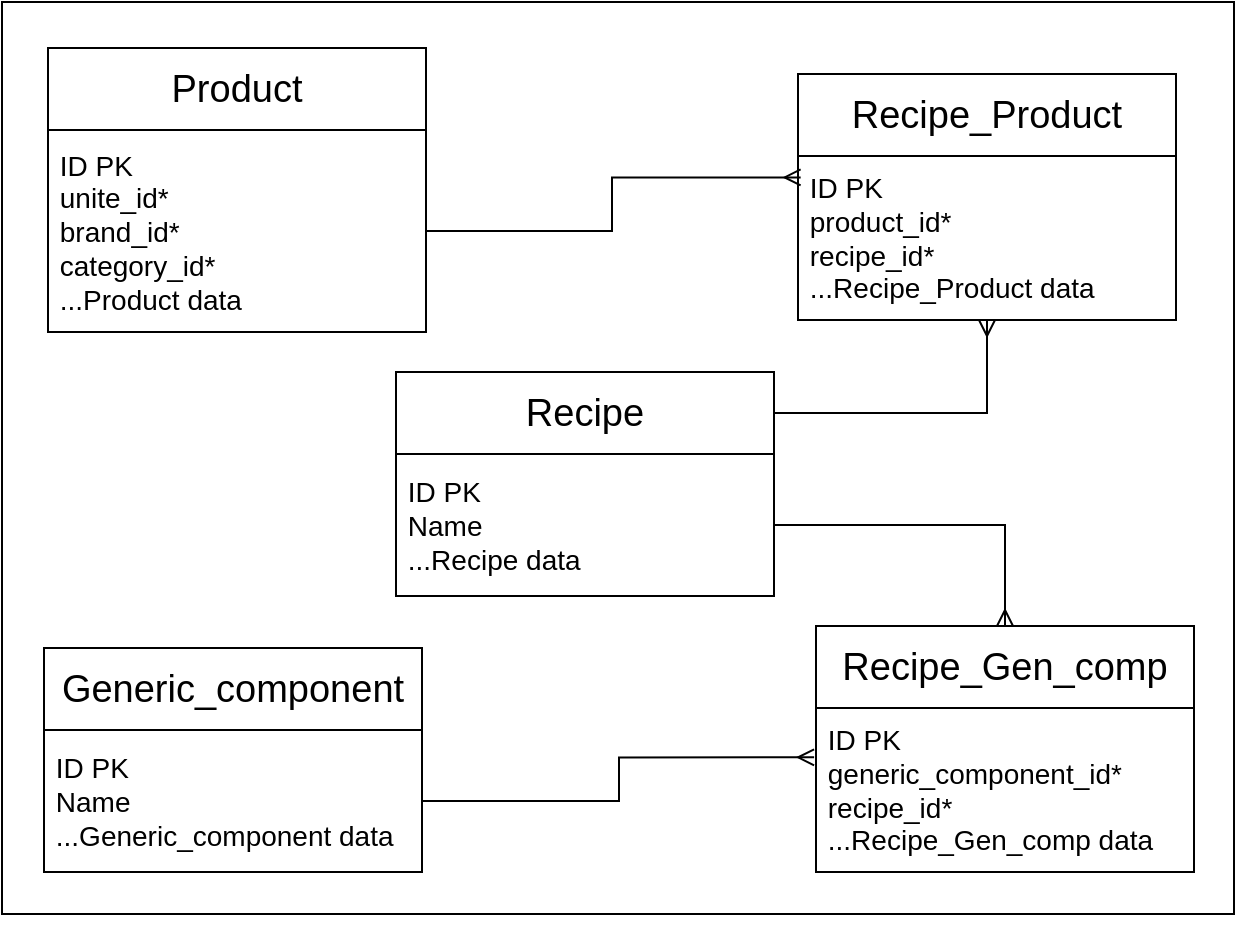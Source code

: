 <mxfile version="23.1.5" type="device">
  <diagram name="Page-1" id="96EmmHNXNepp5pDG3cdx">
    <mxGraphModel dx="1035" dy="1056" grid="0" gridSize="10" guides="1" tooltips="1" connect="1" arrows="1" fold="1" page="0" pageScale="1" pageWidth="850" pageHeight="1100" math="0" shadow="0">
      <root>
        <mxCell id="0" />
        <mxCell id="1" parent="0" />
        <mxCell id="ssUw7YgeDFI9sHL6AzHZ-25" value="" style="rounded=0;whiteSpace=wrap;html=1;" vertex="1" parent="1">
          <mxGeometry x="135" y="-143" width="616" height="456" as="geometry" />
        </mxCell>
        <mxCell id="ssUw7YgeDFI9sHL6AzHZ-1" value="" style="group" vertex="1" connectable="0" parent="1">
          <mxGeometry x="158" y="-120" width="189" height="142" as="geometry" />
        </mxCell>
        <mxCell id="ssUw7YgeDFI9sHL6AzHZ-2" value="&lt;font style=&quot;font-size: 19px;&quot;&gt;Product&lt;/font&gt;" style="rounded=0;whiteSpace=wrap;html=1;" vertex="1" parent="ssUw7YgeDFI9sHL6AzHZ-1">
          <mxGeometry width="189" height="41" as="geometry" />
        </mxCell>
        <mxCell id="ssUw7YgeDFI9sHL6AzHZ-3" value="&lt;div style=&quot;font-size: 14px;&quot; align=&quot;left&quot;&gt;&lt;font style=&quot;font-size: 14px;&quot;&gt;&amp;nbsp;ID PK&lt;/font&gt;&lt;/div&gt;&lt;div style=&quot;font-size: 14px;&quot; align=&quot;left&quot;&gt;&amp;nbsp;unite_id*&lt;br&gt;&lt;/div&gt;&lt;div style=&quot;font-size: 14px;&quot; align=&quot;left&quot;&gt;&amp;nbsp;brand_id*&lt;/div&gt;&lt;div style=&quot;font-size: 14px;&quot; align=&quot;left&quot;&gt;&amp;nbsp;category_id*&lt;/div&gt;&lt;div style=&quot;font-size: 14px;&quot; align=&quot;left&quot;&gt;&lt;font style=&quot;font-size: 14px;&quot;&gt;&amp;nbsp;...Product data&lt;br&gt;&lt;/font&gt;&lt;/div&gt;" style="rounded=0;whiteSpace=wrap;html=1;align=left;" vertex="1" parent="ssUw7YgeDFI9sHL6AzHZ-1">
          <mxGeometry y="41" width="189" height="101" as="geometry" />
        </mxCell>
        <mxCell id="ssUw7YgeDFI9sHL6AzHZ-4" value="" style="group" vertex="1" connectable="0" parent="1">
          <mxGeometry x="332" y="42" width="189" height="142" as="geometry" />
        </mxCell>
        <mxCell id="ssUw7YgeDFI9sHL6AzHZ-5" value="&lt;font style=&quot;font-size: 19px;&quot;&gt;Recipe&lt;/font&gt;" style="rounded=0;whiteSpace=wrap;html=1;" vertex="1" parent="ssUw7YgeDFI9sHL6AzHZ-4">
          <mxGeometry width="189" height="41" as="geometry" />
        </mxCell>
        <mxCell id="ssUw7YgeDFI9sHL6AzHZ-6" value="&lt;div style=&quot;font-size: 14px;&quot; align=&quot;left&quot;&gt;&lt;font style=&quot;font-size: 14px;&quot;&gt;&amp;nbsp;ID PK&lt;/font&gt;&lt;/div&gt;&lt;div style=&quot;font-size: 14px;&quot; align=&quot;left&quot;&gt;&amp;nbsp;Name&lt;/div&gt;&lt;div style=&quot;font-size: 14px;&quot; align=&quot;left&quot;&gt;&lt;font style=&quot;font-size: 14px;&quot;&gt;&amp;nbsp;...Recipe data&lt;br&gt;&lt;/font&gt;&lt;/div&gt;" style="rounded=0;whiteSpace=wrap;html=1;align=left;" vertex="1" parent="ssUw7YgeDFI9sHL6AzHZ-4">
          <mxGeometry y="41" width="189" height="71" as="geometry" />
        </mxCell>
        <mxCell id="ssUw7YgeDFI9sHL6AzHZ-7" value="" style="group" vertex="1" connectable="0" parent="1">
          <mxGeometry x="533" y="-107" width="189" height="142" as="geometry" />
        </mxCell>
        <mxCell id="ssUw7YgeDFI9sHL6AzHZ-8" value="&lt;font style=&quot;font-size: 19px;&quot;&gt;Recipe_Product&lt;/font&gt;" style="rounded=0;whiteSpace=wrap;html=1;" vertex="1" parent="ssUw7YgeDFI9sHL6AzHZ-7">
          <mxGeometry width="189" height="41" as="geometry" />
        </mxCell>
        <mxCell id="ssUw7YgeDFI9sHL6AzHZ-9" value="&lt;div style=&quot;font-size: 14px;&quot; align=&quot;left&quot;&gt;&lt;font style=&quot;font-size: 14px;&quot;&gt;&amp;nbsp;ID PK&lt;/font&gt;&lt;/div&gt;&lt;div style=&quot;font-size: 14px;&quot; align=&quot;left&quot;&gt;&lt;font style=&quot;font-size: 14px;&quot;&gt;&amp;nbsp;product_id*&lt;/font&gt;&lt;/div&gt;&lt;div style=&quot;font-size: 14px;&quot; align=&quot;left&quot;&gt;&amp;nbsp;recipe_id*&lt;/div&gt;&lt;div style=&quot;font-size: 14px;&quot; align=&quot;left&quot;&gt;&lt;font style=&quot;font-size: 14px;&quot;&gt;&amp;nbsp;...Recipe_Product data&lt;br&gt;&lt;/font&gt;&lt;/div&gt;" style="rounded=0;whiteSpace=wrap;html=1;align=left;" vertex="1" parent="ssUw7YgeDFI9sHL6AzHZ-7">
          <mxGeometry y="41" width="189" height="82" as="geometry" />
        </mxCell>
        <mxCell id="ssUw7YgeDFI9sHL6AzHZ-10" style="edgeStyle=orthogonalEdgeStyle;rounded=0;orthogonalLoop=1;jettySize=auto;html=1;entryX=0.5;entryY=1;entryDx=0;entryDy=0;endArrow=ERmany;endFill=0;" edge="1" parent="1" source="ssUw7YgeDFI9sHL6AzHZ-5" target="ssUw7YgeDFI9sHL6AzHZ-9">
          <mxGeometry relative="1" as="geometry" />
        </mxCell>
        <mxCell id="ssUw7YgeDFI9sHL6AzHZ-15" style="edgeStyle=orthogonalEdgeStyle;rounded=0;orthogonalLoop=1;jettySize=auto;html=1;entryX=0.007;entryY=0.131;entryDx=0;entryDy=0;entryPerimeter=0;endArrow=ERmany;endFill=0;" edge="1" parent="1" source="ssUw7YgeDFI9sHL6AzHZ-3" target="ssUw7YgeDFI9sHL6AzHZ-9">
          <mxGeometry relative="1" as="geometry" />
        </mxCell>
        <mxCell id="ssUw7YgeDFI9sHL6AzHZ-16" value="" style="group" vertex="1" connectable="0" parent="1">
          <mxGeometry x="156" y="180" width="189" height="142" as="geometry" />
        </mxCell>
        <mxCell id="ssUw7YgeDFI9sHL6AzHZ-17" value="&lt;font style=&quot;font-size: 19px;&quot;&gt;Generic_component&lt;/font&gt;" style="rounded=0;whiteSpace=wrap;html=1;" vertex="1" parent="ssUw7YgeDFI9sHL6AzHZ-16">
          <mxGeometry width="189" height="41" as="geometry" />
        </mxCell>
        <mxCell id="ssUw7YgeDFI9sHL6AzHZ-18" value="&lt;div style=&quot;font-size: 14px;&quot; align=&quot;left&quot;&gt;&lt;font style=&quot;font-size: 14px;&quot;&gt;&amp;nbsp;ID PK&lt;/font&gt;&lt;/div&gt;&lt;div style=&quot;font-size: 14px;&quot; align=&quot;left&quot;&gt;&lt;font style=&quot;font-size: 14px;&quot;&gt;&amp;nbsp;Name&lt;/font&gt;&lt;/div&gt;&lt;div style=&quot;font-size: 14px;&quot; align=&quot;left&quot;&gt;&lt;font style=&quot;font-size: 14px;&quot;&gt;&amp;nbsp;...Generic_component data&lt;br&gt;&lt;/font&gt;&lt;/div&gt;" style="rounded=0;whiteSpace=wrap;html=1;align=left;" vertex="1" parent="ssUw7YgeDFI9sHL6AzHZ-16">
          <mxGeometry y="41" width="189" height="71" as="geometry" />
        </mxCell>
        <mxCell id="ssUw7YgeDFI9sHL6AzHZ-19" value="" style="group" vertex="1" connectable="0" parent="1">
          <mxGeometry x="542" y="169" width="189" height="142" as="geometry" />
        </mxCell>
        <mxCell id="ssUw7YgeDFI9sHL6AzHZ-20" value="&lt;font style=&quot;font-size: 19px;&quot;&gt;Recipe_Gen_comp&lt;/font&gt;" style="rounded=0;whiteSpace=wrap;html=1;" vertex="1" parent="ssUw7YgeDFI9sHL6AzHZ-19">
          <mxGeometry width="189" height="41" as="geometry" />
        </mxCell>
        <mxCell id="ssUw7YgeDFI9sHL6AzHZ-21" value="&lt;div style=&quot;font-size: 14px;&quot; align=&quot;left&quot;&gt;&lt;font style=&quot;font-size: 14px;&quot;&gt;&amp;nbsp;ID PK&lt;/font&gt;&lt;/div&gt;&lt;div style=&quot;font-size: 14px;&quot; align=&quot;left&quot;&gt;&lt;font style=&quot;font-size: 14px;&quot;&gt;&amp;nbsp;generic_component_id*&lt;/font&gt;&lt;/div&gt;&lt;div style=&quot;font-size: 14px;&quot; align=&quot;left&quot;&gt;&amp;nbsp;recipe_id*&lt;/div&gt;&lt;div style=&quot;font-size: 14px;&quot; align=&quot;left&quot;&gt;&lt;font style=&quot;font-size: 14px;&quot;&gt;&amp;nbsp;...Recipe_Gen_comp data&lt;br&gt;&lt;/font&gt;&lt;/div&gt;" style="rounded=0;whiteSpace=wrap;html=1;align=left;" vertex="1" parent="ssUw7YgeDFI9sHL6AzHZ-19">
          <mxGeometry y="41" width="189" height="82" as="geometry" />
        </mxCell>
        <mxCell id="ssUw7YgeDFI9sHL6AzHZ-23" style="edgeStyle=orthogonalEdgeStyle;rounded=0;orthogonalLoop=1;jettySize=auto;html=1;entryX=-0.005;entryY=0.301;entryDx=0;entryDy=0;entryPerimeter=0;endArrow=ERmany;endFill=0;" edge="1" parent="1" source="ssUw7YgeDFI9sHL6AzHZ-18" target="ssUw7YgeDFI9sHL6AzHZ-21">
          <mxGeometry relative="1" as="geometry" />
        </mxCell>
        <mxCell id="ssUw7YgeDFI9sHL6AzHZ-24" style="edgeStyle=orthogonalEdgeStyle;rounded=0;orthogonalLoop=1;jettySize=auto;html=1;entryX=0.5;entryY=0;entryDx=0;entryDy=0;endArrow=ERmany;endFill=0;" edge="1" parent="1" source="ssUw7YgeDFI9sHL6AzHZ-6" target="ssUw7YgeDFI9sHL6AzHZ-20">
          <mxGeometry relative="1" as="geometry" />
        </mxCell>
      </root>
    </mxGraphModel>
  </diagram>
</mxfile>
